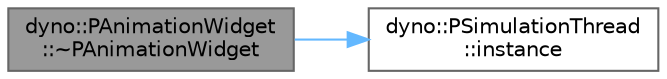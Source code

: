 digraph "dyno::PAnimationWidget::~PAnimationWidget"
{
 // LATEX_PDF_SIZE
  bgcolor="transparent";
  edge [fontname=Helvetica,fontsize=10,labelfontname=Helvetica,labelfontsize=10];
  node [fontname=Helvetica,fontsize=10,shape=box,height=0.2,width=0.4];
  rankdir="LR";
  Node1 [id="Node000001",label="dyno::PAnimationWidget\l::~PAnimationWidget",height=0.2,width=0.4,color="gray40", fillcolor="grey60", style="filled", fontcolor="black",tooltip=" "];
  Node1 -> Node2 [id="edge1_Node000001_Node000002",color="steelblue1",style="solid",tooltip=" "];
  Node2 [id="Node000002",label="dyno::PSimulationThread\l::instance",height=0.2,width=0.4,color="grey40", fillcolor="white", style="filled",URL="$classdyno_1_1_p_simulation_thread.html#aa6c154b97badd562a3d04e7bf3b736b1",tooltip=" "];
}
